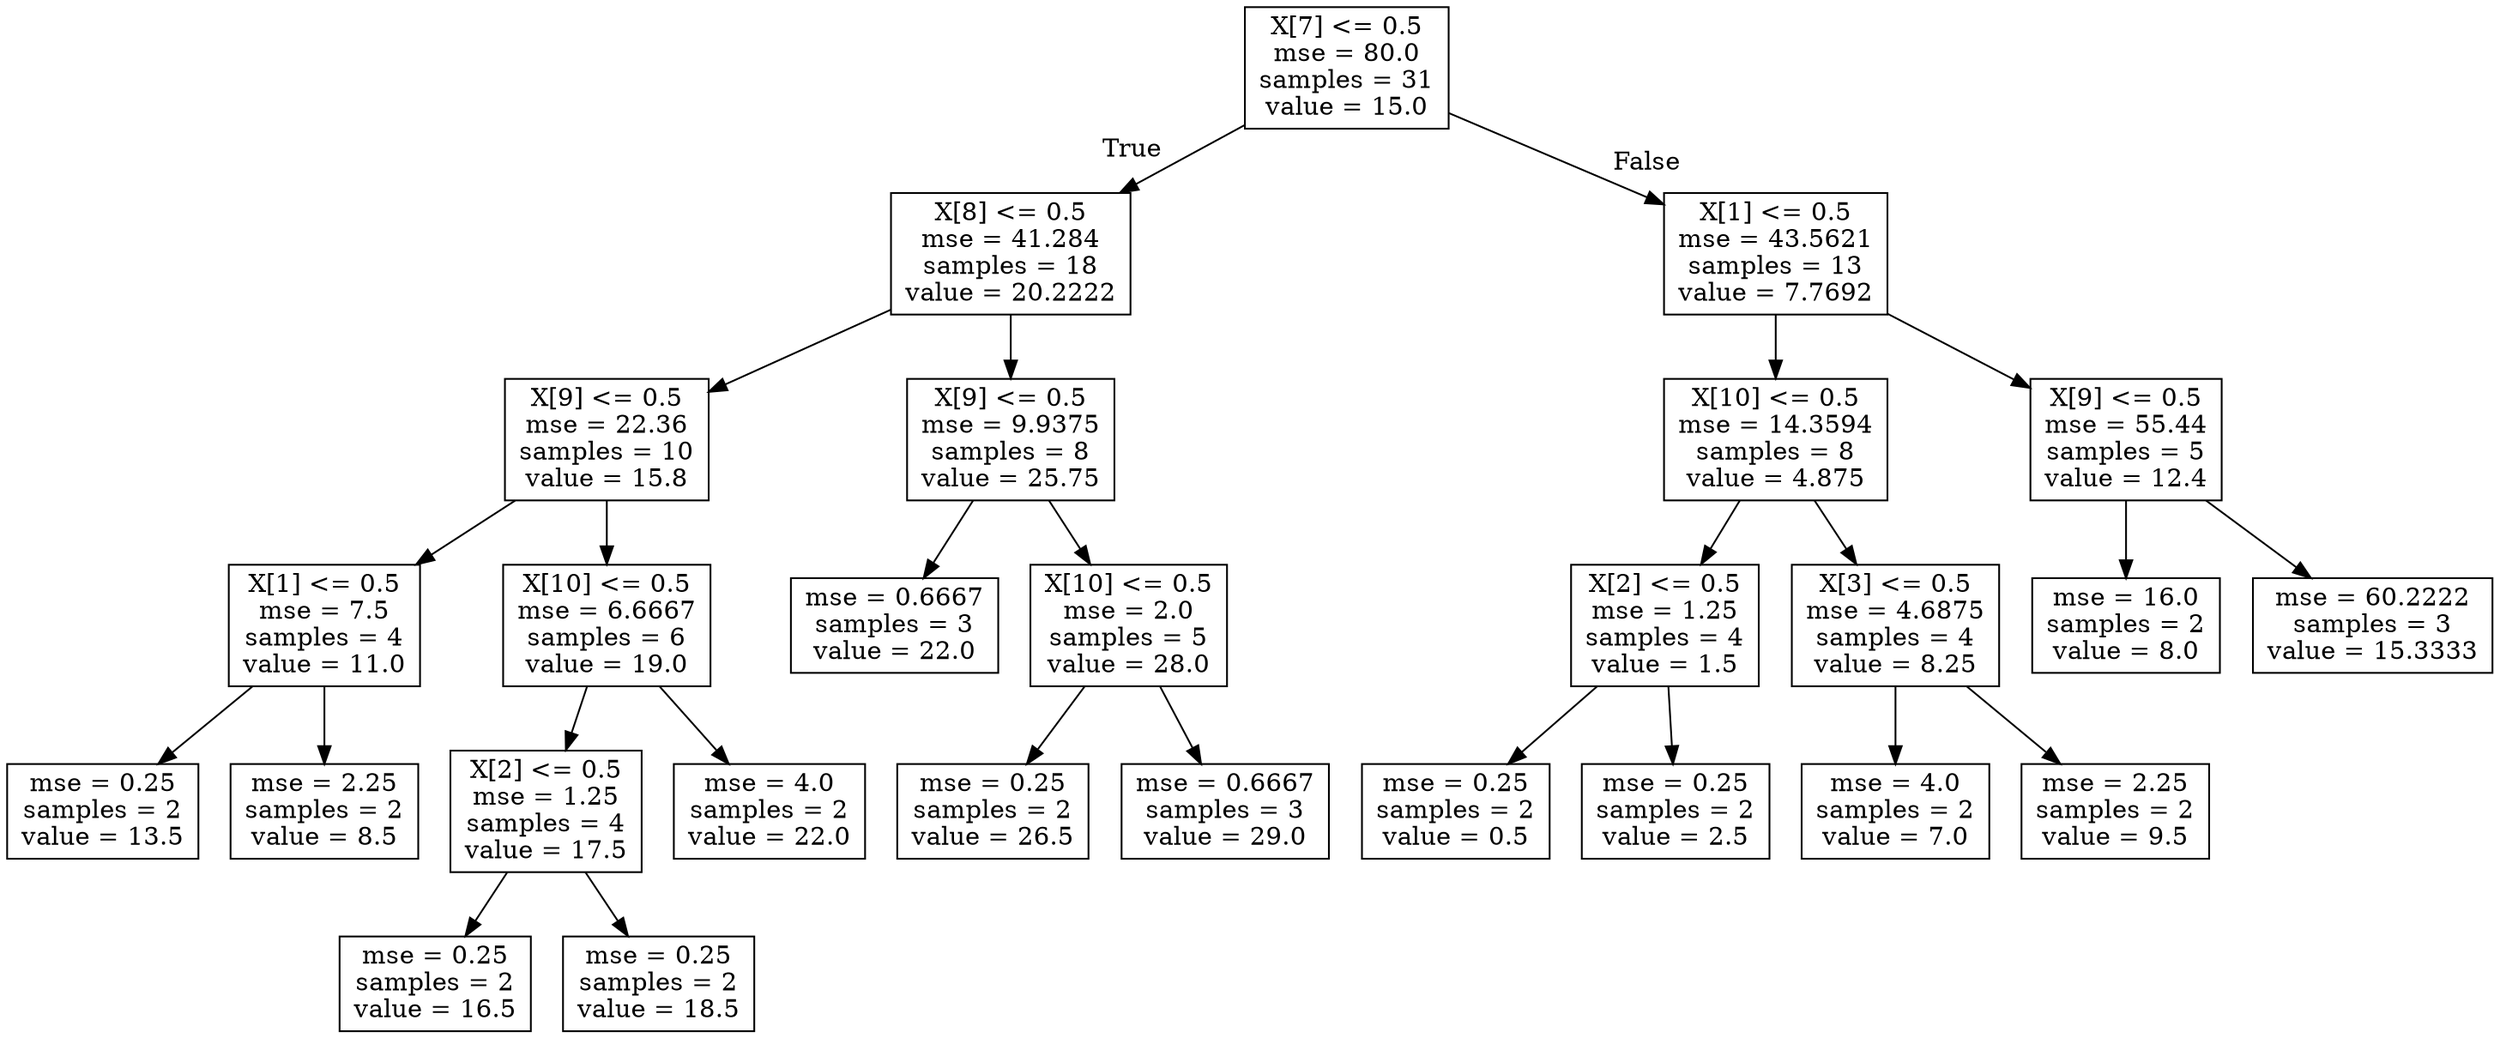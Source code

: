 digraph Tree {
node [shape=box] ;
0 [label="X[7] <= 0.5\nmse = 80.0\nsamples = 31\nvalue = 15.0"] ;
1 [label="X[8] <= 0.5\nmse = 41.284\nsamples = 18\nvalue = 20.2222"] ;
0 -> 1 [labeldistance=2.5, labelangle=45, headlabel="True"] ;
2 [label="X[9] <= 0.5\nmse = 22.36\nsamples = 10\nvalue = 15.8"] ;
1 -> 2 ;
3 [label="X[1] <= 0.5\nmse = 7.5\nsamples = 4\nvalue = 11.0"] ;
2 -> 3 ;
4 [label="mse = 0.25\nsamples = 2\nvalue = 13.5"] ;
3 -> 4 ;
5 [label="mse = 2.25\nsamples = 2\nvalue = 8.5"] ;
3 -> 5 ;
6 [label="X[10] <= 0.5\nmse = 6.6667\nsamples = 6\nvalue = 19.0"] ;
2 -> 6 ;
7 [label="X[2] <= 0.5\nmse = 1.25\nsamples = 4\nvalue = 17.5"] ;
6 -> 7 ;
8 [label="mse = 0.25\nsamples = 2\nvalue = 16.5"] ;
7 -> 8 ;
9 [label="mse = 0.25\nsamples = 2\nvalue = 18.5"] ;
7 -> 9 ;
10 [label="mse = 4.0\nsamples = 2\nvalue = 22.0"] ;
6 -> 10 ;
11 [label="X[9] <= 0.5\nmse = 9.9375\nsamples = 8\nvalue = 25.75"] ;
1 -> 11 ;
12 [label="mse = 0.6667\nsamples = 3\nvalue = 22.0"] ;
11 -> 12 ;
13 [label="X[10] <= 0.5\nmse = 2.0\nsamples = 5\nvalue = 28.0"] ;
11 -> 13 ;
14 [label="mse = 0.25\nsamples = 2\nvalue = 26.5"] ;
13 -> 14 ;
15 [label="mse = 0.6667\nsamples = 3\nvalue = 29.0"] ;
13 -> 15 ;
16 [label="X[1] <= 0.5\nmse = 43.5621\nsamples = 13\nvalue = 7.7692"] ;
0 -> 16 [labeldistance=2.5, labelangle=-45, headlabel="False"] ;
17 [label="X[10] <= 0.5\nmse = 14.3594\nsamples = 8\nvalue = 4.875"] ;
16 -> 17 ;
18 [label="X[2] <= 0.5\nmse = 1.25\nsamples = 4\nvalue = 1.5"] ;
17 -> 18 ;
19 [label="mse = 0.25\nsamples = 2\nvalue = 0.5"] ;
18 -> 19 ;
20 [label="mse = 0.25\nsamples = 2\nvalue = 2.5"] ;
18 -> 20 ;
21 [label="X[3] <= 0.5\nmse = 4.6875\nsamples = 4\nvalue = 8.25"] ;
17 -> 21 ;
22 [label="mse = 4.0\nsamples = 2\nvalue = 7.0"] ;
21 -> 22 ;
23 [label="mse = 2.25\nsamples = 2\nvalue = 9.5"] ;
21 -> 23 ;
24 [label="X[9] <= 0.5\nmse = 55.44\nsamples = 5\nvalue = 12.4"] ;
16 -> 24 ;
25 [label="mse = 16.0\nsamples = 2\nvalue = 8.0"] ;
24 -> 25 ;
26 [label="mse = 60.2222\nsamples = 3\nvalue = 15.3333"] ;
24 -> 26 ;
}